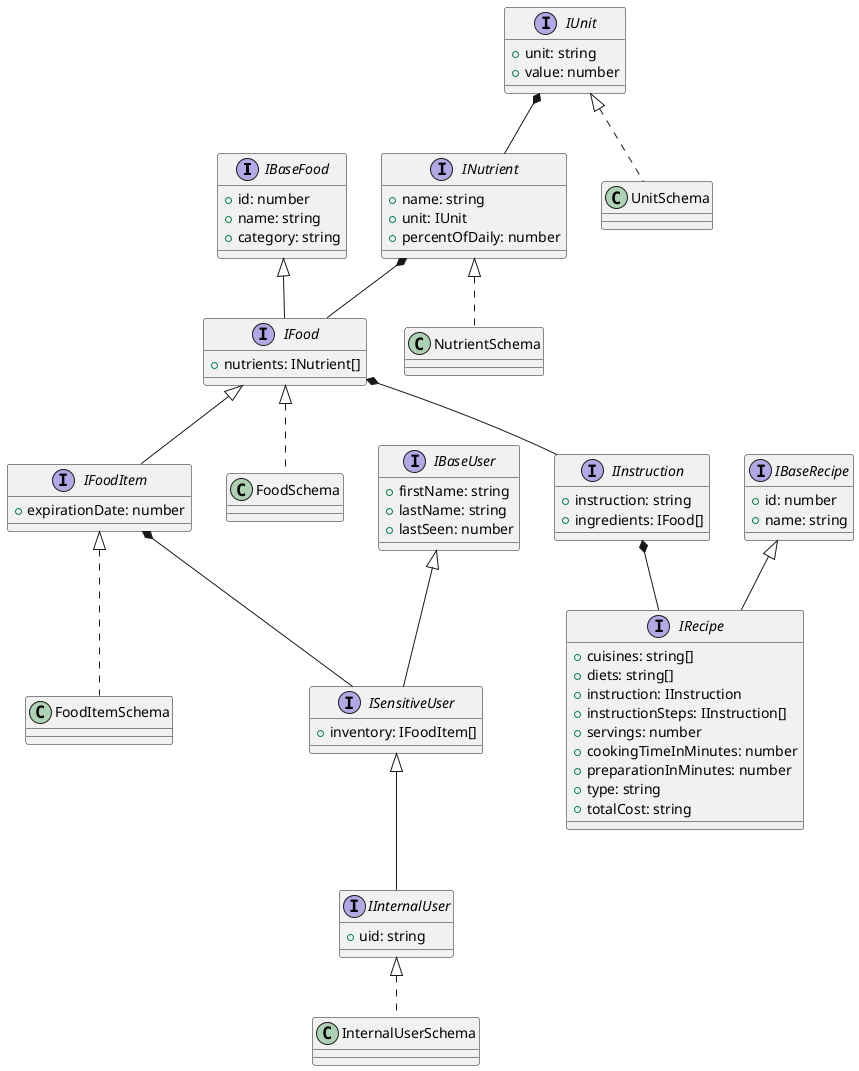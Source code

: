 @startuml DataModels
interface IBaseFood {
    + id: number
    + name: string
    + category: string
}

interface IFood extends IBaseFood {
    + nutrients: INutrient[]
}

interface INutrient {
    + name: string
    + unit: IUnit
    + percentOfDaily: number
}

interface IUnit {
    + unit: string
    + value: number
}

interface IFoodItem extends IFood {
    + expirationDate: number
}

class FoodSchema implements IFood {}

class FoodItemSchema implements IFoodItem {}

class UnitSchema implements IUnit {}

class NutrientSchema implements INutrient {}

interface IBaseUser {
    + firstName: string
    + lastName: string
    + lastSeen: number
}

interface ISensitiveUser extends IBaseUser {
    + inventory: IFoodItem[]
}

interface IInternalUser extends ISensitiveUser {
    + uid: string
}

class InternalUserSchema implements IInternalUser {}

interface IBaseRecipe {
    + id: number
    + name: string
}

interface IRecipe extends IBaseRecipe {
    + cuisines: string[]
    + diets: string[] 
    + instruction: IInstruction
    + instructionSteps: IInstruction[]
    + servings: number
    + cookingTimeInMinutes: number
    + preparationInMinutes: number
    + type: string
    + totalCost: string
}

interface IInstruction {
    + instruction: string
    + ingredients: IFood[]
}

IFood *-- IInstruction
IInstruction *-- IRecipe
IFoodItem *-- ISensitiveUser
INutrient *-- IFood
IUnit *-- INutrient

@enduml